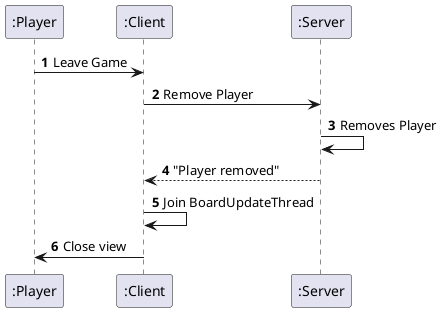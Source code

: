@startuml
'https://plantuml.com/sequence-diagram
Participant ":Player" as Player
Participant ":Client" as Client
Participant ":Server" as Server

autonumber
Player -> Client : Leave Game
Client -> Server : Remove Player
Server -> Server : Removes Player
Server --> Client : "Player removed"
Client -> Client : Join BoardUpdateThread
Client -> Player : Close view



@enduml